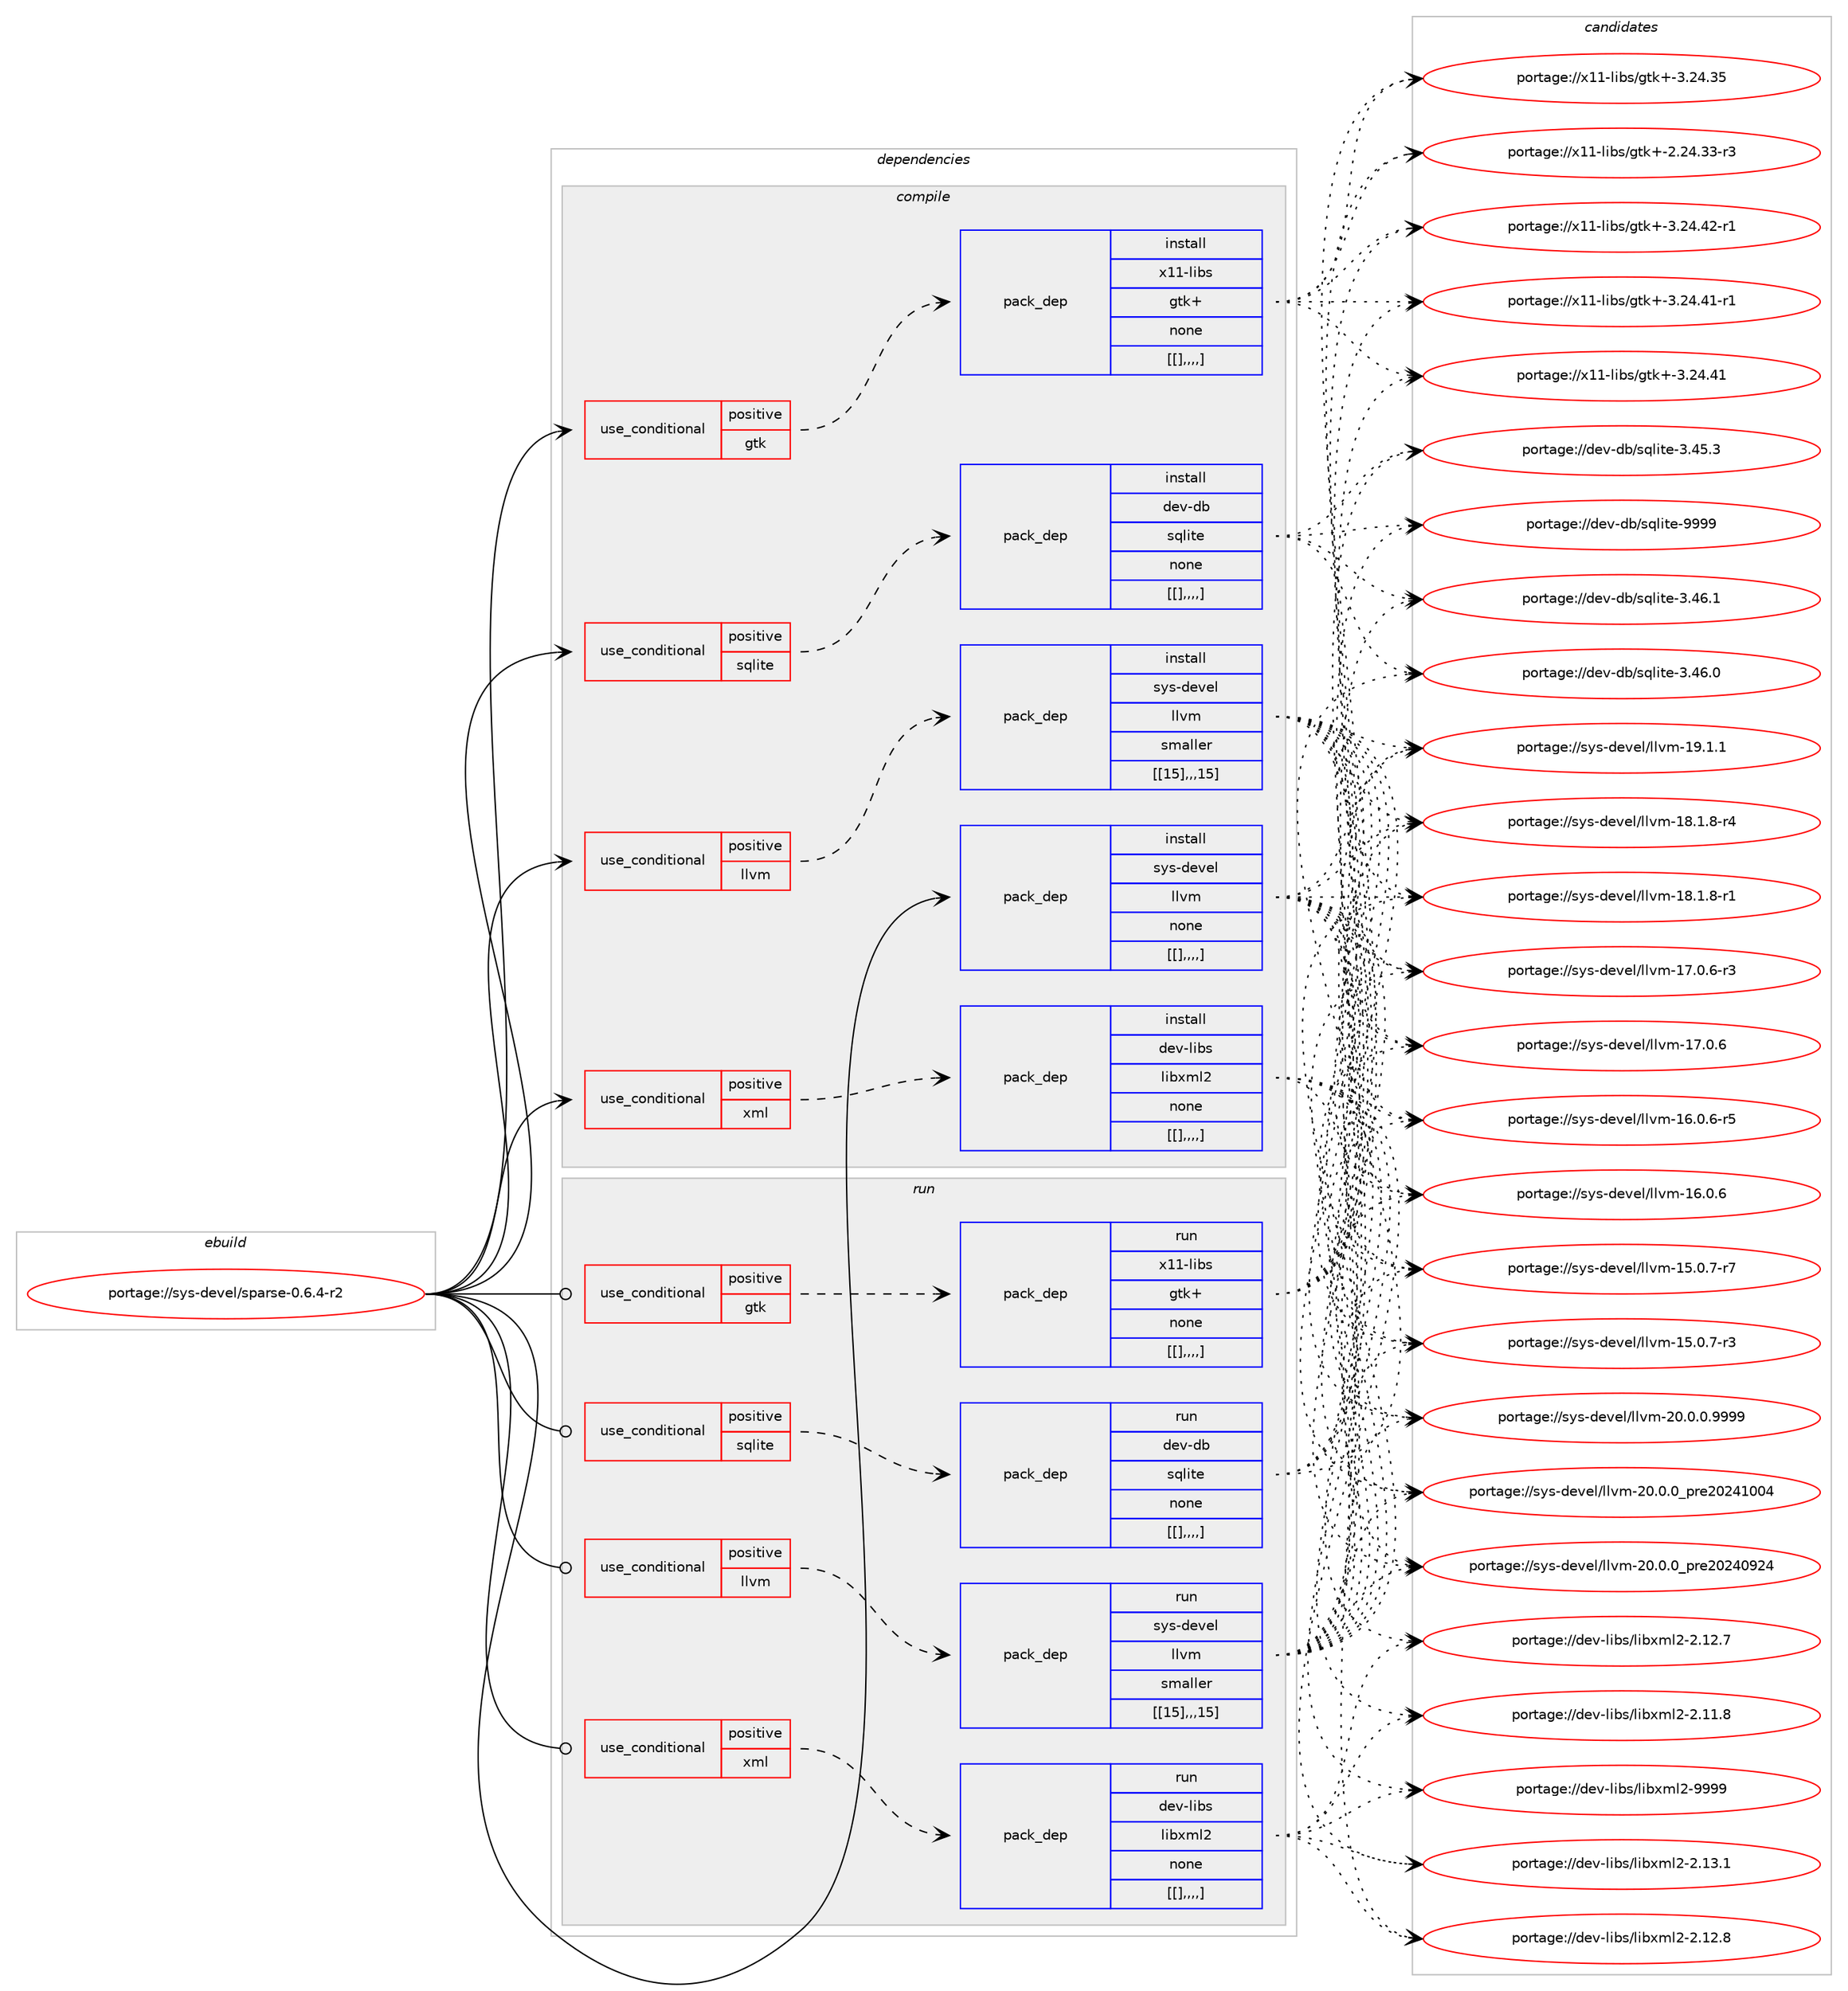 digraph prolog {

# *************
# Graph options
# *************

newrank=true;
concentrate=true;
compound=true;
graph [rankdir=LR,fontname=Helvetica,fontsize=10,ranksep=1.5];#, ranksep=2.5, nodesep=0.2];
edge  [arrowhead=vee];
node  [fontname=Helvetica,fontsize=10];

# **********
# The ebuild
# **********

subgraph cluster_leftcol {
color=gray;
label=<<i>ebuild</i>>;
id [label="portage://sys-devel/sparse-0.6.4-r2", color=red, width=4, href="../sys-devel/sparse-0.6.4-r2.svg"];
}

# ****************
# The dependencies
# ****************

subgraph cluster_midcol {
color=gray;
label=<<i>dependencies</i>>;
subgraph cluster_compile {
fillcolor="#eeeeee";
style=filled;
label=<<i>compile</i>>;
subgraph cond3490 {
dependency9841 [label=<<TABLE BORDER="0" CELLBORDER="1" CELLSPACING="0" CELLPADDING="4"><TR><TD ROWSPAN="3" CELLPADDING="10">use_conditional</TD></TR><TR><TD>positive</TD></TR><TR><TD>gtk</TD></TR></TABLE>>, shape=none, color=red];
subgraph pack6323 {
dependency9842 [label=<<TABLE BORDER="0" CELLBORDER="1" CELLSPACING="0" CELLPADDING="4" WIDTH="220"><TR><TD ROWSPAN="6" CELLPADDING="30">pack_dep</TD></TR><TR><TD WIDTH="110">install</TD></TR><TR><TD>x11-libs</TD></TR><TR><TD>gtk+</TD></TR><TR><TD>none</TD></TR><TR><TD>[[],,,,]</TD></TR></TABLE>>, shape=none, color=blue];
}
dependency9841:e -> dependency9842:w [weight=20,style="dashed",arrowhead="vee"];
}
id:e -> dependency9841:w [weight=20,style="solid",arrowhead="vee"];
subgraph cond3491 {
dependency9843 [label=<<TABLE BORDER="0" CELLBORDER="1" CELLSPACING="0" CELLPADDING="4"><TR><TD ROWSPAN="3" CELLPADDING="10">use_conditional</TD></TR><TR><TD>positive</TD></TR><TR><TD>llvm</TD></TR></TABLE>>, shape=none, color=red];
subgraph pack6324 {
dependency9844 [label=<<TABLE BORDER="0" CELLBORDER="1" CELLSPACING="0" CELLPADDING="4" WIDTH="220"><TR><TD ROWSPAN="6" CELLPADDING="30">pack_dep</TD></TR><TR><TD WIDTH="110">install</TD></TR><TR><TD>sys-devel</TD></TR><TR><TD>llvm</TD></TR><TR><TD>smaller</TD></TR><TR><TD>[[15],,,15]</TD></TR></TABLE>>, shape=none, color=blue];
}
dependency9843:e -> dependency9844:w [weight=20,style="dashed",arrowhead="vee"];
}
id:e -> dependency9843:w [weight=20,style="solid",arrowhead="vee"];
subgraph cond3492 {
dependency9845 [label=<<TABLE BORDER="0" CELLBORDER="1" CELLSPACING="0" CELLPADDING="4"><TR><TD ROWSPAN="3" CELLPADDING="10">use_conditional</TD></TR><TR><TD>positive</TD></TR><TR><TD>sqlite</TD></TR></TABLE>>, shape=none, color=red];
subgraph pack6325 {
dependency9846 [label=<<TABLE BORDER="0" CELLBORDER="1" CELLSPACING="0" CELLPADDING="4" WIDTH="220"><TR><TD ROWSPAN="6" CELLPADDING="30">pack_dep</TD></TR><TR><TD WIDTH="110">install</TD></TR><TR><TD>dev-db</TD></TR><TR><TD>sqlite</TD></TR><TR><TD>none</TD></TR><TR><TD>[[],,,,]</TD></TR></TABLE>>, shape=none, color=blue];
}
dependency9845:e -> dependency9846:w [weight=20,style="dashed",arrowhead="vee"];
}
id:e -> dependency9845:w [weight=20,style="solid",arrowhead="vee"];
subgraph cond3493 {
dependency9847 [label=<<TABLE BORDER="0" CELLBORDER="1" CELLSPACING="0" CELLPADDING="4"><TR><TD ROWSPAN="3" CELLPADDING="10">use_conditional</TD></TR><TR><TD>positive</TD></TR><TR><TD>xml</TD></TR></TABLE>>, shape=none, color=red];
subgraph pack6326 {
dependency9848 [label=<<TABLE BORDER="0" CELLBORDER="1" CELLSPACING="0" CELLPADDING="4" WIDTH="220"><TR><TD ROWSPAN="6" CELLPADDING="30">pack_dep</TD></TR><TR><TD WIDTH="110">install</TD></TR><TR><TD>dev-libs</TD></TR><TR><TD>libxml2</TD></TR><TR><TD>none</TD></TR><TR><TD>[[],,,,]</TD></TR></TABLE>>, shape=none, color=blue];
}
dependency9847:e -> dependency9848:w [weight=20,style="dashed",arrowhead="vee"];
}
id:e -> dependency9847:w [weight=20,style="solid",arrowhead="vee"];
subgraph pack6327 {
dependency9849 [label=<<TABLE BORDER="0" CELLBORDER="1" CELLSPACING="0" CELLPADDING="4" WIDTH="220"><TR><TD ROWSPAN="6" CELLPADDING="30">pack_dep</TD></TR><TR><TD WIDTH="110">install</TD></TR><TR><TD>sys-devel</TD></TR><TR><TD>llvm</TD></TR><TR><TD>none</TD></TR><TR><TD>[[],,,,]</TD></TR></TABLE>>, shape=none, color=blue];
}
id:e -> dependency9849:w [weight=20,style="solid",arrowhead="vee"];
}
subgraph cluster_compileandrun {
fillcolor="#eeeeee";
style=filled;
label=<<i>compile and run</i>>;
}
subgraph cluster_run {
fillcolor="#eeeeee";
style=filled;
label=<<i>run</i>>;
subgraph cond3494 {
dependency9850 [label=<<TABLE BORDER="0" CELLBORDER="1" CELLSPACING="0" CELLPADDING="4"><TR><TD ROWSPAN="3" CELLPADDING="10">use_conditional</TD></TR><TR><TD>positive</TD></TR><TR><TD>gtk</TD></TR></TABLE>>, shape=none, color=red];
subgraph pack6328 {
dependency9851 [label=<<TABLE BORDER="0" CELLBORDER="1" CELLSPACING="0" CELLPADDING="4" WIDTH="220"><TR><TD ROWSPAN="6" CELLPADDING="30">pack_dep</TD></TR><TR><TD WIDTH="110">run</TD></TR><TR><TD>x11-libs</TD></TR><TR><TD>gtk+</TD></TR><TR><TD>none</TD></TR><TR><TD>[[],,,,]</TD></TR></TABLE>>, shape=none, color=blue];
}
dependency9850:e -> dependency9851:w [weight=20,style="dashed",arrowhead="vee"];
}
id:e -> dependency9850:w [weight=20,style="solid",arrowhead="odot"];
subgraph cond3495 {
dependency9852 [label=<<TABLE BORDER="0" CELLBORDER="1" CELLSPACING="0" CELLPADDING="4"><TR><TD ROWSPAN="3" CELLPADDING="10">use_conditional</TD></TR><TR><TD>positive</TD></TR><TR><TD>llvm</TD></TR></TABLE>>, shape=none, color=red];
subgraph pack6329 {
dependency9853 [label=<<TABLE BORDER="0" CELLBORDER="1" CELLSPACING="0" CELLPADDING="4" WIDTH="220"><TR><TD ROWSPAN="6" CELLPADDING="30">pack_dep</TD></TR><TR><TD WIDTH="110">run</TD></TR><TR><TD>sys-devel</TD></TR><TR><TD>llvm</TD></TR><TR><TD>smaller</TD></TR><TR><TD>[[15],,,15]</TD></TR></TABLE>>, shape=none, color=blue];
}
dependency9852:e -> dependency9853:w [weight=20,style="dashed",arrowhead="vee"];
}
id:e -> dependency9852:w [weight=20,style="solid",arrowhead="odot"];
subgraph cond3496 {
dependency9854 [label=<<TABLE BORDER="0" CELLBORDER="1" CELLSPACING="0" CELLPADDING="4"><TR><TD ROWSPAN="3" CELLPADDING="10">use_conditional</TD></TR><TR><TD>positive</TD></TR><TR><TD>sqlite</TD></TR></TABLE>>, shape=none, color=red];
subgraph pack6330 {
dependency9855 [label=<<TABLE BORDER="0" CELLBORDER="1" CELLSPACING="0" CELLPADDING="4" WIDTH="220"><TR><TD ROWSPAN="6" CELLPADDING="30">pack_dep</TD></TR><TR><TD WIDTH="110">run</TD></TR><TR><TD>dev-db</TD></TR><TR><TD>sqlite</TD></TR><TR><TD>none</TD></TR><TR><TD>[[],,,,]</TD></TR></TABLE>>, shape=none, color=blue];
}
dependency9854:e -> dependency9855:w [weight=20,style="dashed",arrowhead="vee"];
}
id:e -> dependency9854:w [weight=20,style="solid",arrowhead="odot"];
subgraph cond3497 {
dependency9856 [label=<<TABLE BORDER="0" CELLBORDER="1" CELLSPACING="0" CELLPADDING="4"><TR><TD ROWSPAN="3" CELLPADDING="10">use_conditional</TD></TR><TR><TD>positive</TD></TR><TR><TD>xml</TD></TR></TABLE>>, shape=none, color=red];
subgraph pack6331 {
dependency9857 [label=<<TABLE BORDER="0" CELLBORDER="1" CELLSPACING="0" CELLPADDING="4" WIDTH="220"><TR><TD ROWSPAN="6" CELLPADDING="30">pack_dep</TD></TR><TR><TD WIDTH="110">run</TD></TR><TR><TD>dev-libs</TD></TR><TR><TD>libxml2</TD></TR><TR><TD>none</TD></TR><TR><TD>[[],,,,]</TD></TR></TABLE>>, shape=none, color=blue];
}
dependency9856:e -> dependency9857:w [weight=20,style="dashed",arrowhead="vee"];
}
id:e -> dependency9856:w [weight=20,style="solid",arrowhead="odot"];
}
}

# **************
# The candidates
# **************

subgraph cluster_choices {
rank=same;
color=gray;
label=<<i>candidates</i>>;

subgraph choice6323 {
color=black;
nodesep=1;
choice12049494510810598115471031161074345514650524652504511449 [label="portage://x11-libs/gtk+-3.24.42-r1", color=red, width=4,href="../x11-libs/gtk+-3.24.42-r1.svg"];
choice12049494510810598115471031161074345514650524652494511449 [label="portage://x11-libs/gtk+-3.24.41-r1", color=red, width=4,href="../x11-libs/gtk+-3.24.41-r1.svg"];
choice1204949451081059811547103116107434551465052465249 [label="portage://x11-libs/gtk+-3.24.41", color=red, width=4,href="../x11-libs/gtk+-3.24.41.svg"];
choice1204949451081059811547103116107434551465052465153 [label="portage://x11-libs/gtk+-3.24.35", color=red, width=4,href="../x11-libs/gtk+-3.24.35.svg"];
choice12049494510810598115471031161074345504650524651514511451 [label="portage://x11-libs/gtk+-2.24.33-r3", color=red, width=4,href="../x11-libs/gtk+-2.24.33-r3.svg"];
dependency9842:e -> choice12049494510810598115471031161074345514650524652504511449:w [style=dotted,weight="100"];
dependency9842:e -> choice12049494510810598115471031161074345514650524652494511449:w [style=dotted,weight="100"];
dependency9842:e -> choice1204949451081059811547103116107434551465052465249:w [style=dotted,weight="100"];
dependency9842:e -> choice1204949451081059811547103116107434551465052465153:w [style=dotted,weight="100"];
dependency9842:e -> choice12049494510810598115471031161074345504650524651514511451:w [style=dotted,weight="100"];
}
subgraph choice6324 {
color=black;
nodesep=1;
choice1151211154510010111810110847108108118109455048464846484657575757 [label="portage://sys-devel/llvm-20.0.0.9999", color=red, width=4,href="../sys-devel/llvm-20.0.0.9999.svg"];
choice115121115451001011181011084710810811810945504846484648951121141015048505249484852 [label="portage://sys-devel/llvm-20.0.0_pre20241004", color=red, width=4,href="../sys-devel/llvm-20.0.0_pre20241004.svg"];
choice115121115451001011181011084710810811810945504846484648951121141015048505248575052 [label="portage://sys-devel/llvm-20.0.0_pre20240924", color=red, width=4,href="../sys-devel/llvm-20.0.0_pre20240924.svg"];
choice115121115451001011181011084710810811810945495746494649 [label="portage://sys-devel/llvm-19.1.1", color=red, width=4,href="../sys-devel/llvm-19.1.1.svg"];
choice1151211154510010111810110847108108118109454956464946564511452 [label="portage://sys-devel/llvm-18.1.8-r4", color=red, width=4,href="../sys-devel/llvm-18.1.8-r4.svg"];
choice1151211154510010111810110847108108118109454956464946564511449 [label="portage://sys-devel/llvm-18.1.8-r1", color=red, width=4,href="../sys-devel/llvm-18.1.8-r1.svg"];
choice1151211154510010111810110847108108118109454955464846544511451 [label="portage://sys-devel/llvm-17.0.6-r3", color=red, width=4,href="../sys-devel/llvm-17.0.6-r3.svg"];
choice115121115451001011181011084710810811810945495546484654 [label="portage://sys-devel/llvm-17.0.6", color=red, width=4,href="../sys-devel/llvm-17.0.6.svg"];
choice1151211154510010111810110847108108118109454954464846544511453 [label="portage://sys-devel/llvm-16.0.6-r5", color=red, width=4,href="../sys-devel/llvm-16.0.6-r5.svg"];
choice115121115451001011181011084710810811810945495446484654 [label="portage://sys-devel/llvm-16.0.6", color=red, width=4,href="../sys-devel/llvm-16.0.6.svg"];
choice1151211154510010111810110847108108118109454953464846554511455 [label="portage://sys-devel/llvm-15.0.7-r7", color=red, width=4,href="../sys-devel/llvm-15.0.7-r7.svg"];
choice1151211154510010111810110847108108118109454953464846554511451 [label="portage://sys-devel/llvm-15.0.7-r3", color=red, width=4,href="../sys-devel/llvm-15.0.7-r3.svg"];
dependency9844:e -> choice1151211154510010111810110847108108118109455048464846484657575757:w [style=dotted,weight="100"];
dependency9844:e -> choice115121115451001011181011084710810811810945504846484648951121141015048505249484852:w [style=dotted,weight="100"];
dependency9844:e -> choice115121115451001011181011084710810811810945504846484648951121141015048505248575052:w [style=dotted,weight="100"];
dependency9844:e -> choice115121115451001011181011084710810811810945495746494649:w [style=dotted,weight="100"];
dependency9844:e -> choice1151211154510010111810110847108108118109454956464946564511452:w [style=dotted,weight="100"];
dependency9844:e -> choice1151211154510010111810110847108108118109454956464946564511449:w [style=dotted,weight="100"];
dependency9844:e -> choice1151211154510010111810110847108108118109454955464846544511451:w [style=dotted,weight="100"];
dependency9844:e -> choice115121115451001011181011084710810811810945495546484654:w [style=dotted,weight="100"];
dependency9844:e -> choice1151211154510010111810110847108108118109454954464846544511453:w [style=dotted,weight="100"];
dependency9844:e -> choice115121115451001011181011084710810811810945495446484654:w [style=dotted,weight="100"];
dependency9844:e -> choice1151211154510010111810110847108108118109454953464846554511455:w [style=dotted,weight="100"];
dependency9844:e -> choice1151211154510010111810110847108108118109454953464846554511451:w [style=dotted,weight="100"];
}
subgraph choice6325 {
color=black;
nodesep=1;
choice1001011184510098471151131081051161014557575757 [label="portage://dev-db/sqlite-9999", color=red, width=4,href="../dev-db/sqlite-9999.svg"];
choice10010111845100984711511310810511610145514652544649 [label="portage://dev-db/sqlite-3.46.1", color=red, width=4,href="../dev-db/sqlite-3.46.1.svg"];
choice10010111845100984711511310810511610145514652544648 [label="portage://dev-db/sqlite-3.46.0", color=red, width=4,href="../dev-db/sqlite-3.46.0.svg"];
choice10010111845100984711511310810511610145514652534651 [label="portage://dev-db/sqlite-3.45.3", color=red, width=4,href="../dev-db/sqlite-3.45.3.svg"];
dependency9846:e -> choice1001011184510098471151131081051161014557575757:w [style=dotted,weight="100"];
dependency9846:e -> choice10010111845100984711511310810511610145514652544649:w [style=dotted,weight="100"];
dependency9846:e -> choice10010111845100984711511310810511610145514652544648:w [style=dotted,weight="100"];
dependency9846:e -> choice10010111845100984711511310810511610145514652534651:w [style=dotted,weight="100"];
}
subgraph choice6326 {
color=black;
nodesep=1;
choice10010111845108105981154710810598120109108504557575757 [label="portage://dev-libs/libxml2-9999", color=red, width=4,href="../dev-libs/libxml2-9999.svg"];
choice100101118451081059811547108105981201091085045504649514649 [label="portage://dev-libs/libxml2-2.13.1", color=red, width=4,href="../dev-libs/libxml2-2.13.1.svg"];
choice100101118451081059811547108105981201091085045504649504656 [label="portage://dev-libs/libxml2-2.12.8", color=red, width=4,href="../dev-libs/libxml2-2.12.8.svg"];
choice100101118451081059811547108105981201091085045504649504655 [label="portage://dev-libs/libxml2-2.12.7", color=red, width=4,href="../dev-libs/libxml2-2.12.7.svg"];
choice100101118451081059811547108105981201091085045504649494656 [label="portage://dev-libs/libxml2-2.11.8", color=red, width=4,href="../dev-libs/libxml2-2.11.8.svg"];
dependency9848:e -> choice10010111845108105981154710810598120109108504557575757:w [style=dotted,weight="100"];
dependency9848:e -> choice100101118451081059811547108105981201091085045504649514649:w [style=dotted,weight="100"];
dependency9848:e -> choice100101118451081059811547108105981201091085045504649504656:w [style=dotted,weight="100"];
dependency9848:e -> choice100101118451081059811547108105981201091085045504649504655:w [style=dotted,weight="100"];
dependency9848:e -> choice100101118451081059811547108105981201091085045504649494656:w [style=dotted,weight="100"];
}
subgraph choice6327 {
color=black;
nodesep=1;
choice1151211154510010111810110847108108118109455048464846484657575757 [label="portage://sys-devel/llvm-20.0.0.9999", color=red, width=4,href="../sys-devel/llvm-20.0.0.9999.svg"];
choice115121115451001011181011084710810811810945504846484648951121141015048505249484852 [label="portage://sys-devel/llvm-20.0.0_pre20241004", color=red, width=4,href="../sys-devel/llvm-20.0.0_pre20241004.svg"];
choice115121115451001011181011084710810811810945504846484648951121141015048505248575052 [label="portage://sys-devel/llvm-20.0.0_pre20240924", color=red, width=4,href="../sys-devel/llvm-20.0.0_pre20240924.svg"];
choice115121115451001011181011084710810811810945495746494649 [label="portage://sys-devel/llvm-19.1.1", color=red, width=4,href="../sys-devel/llvm-19.1.1.svg"];
choice1151211154510010111810110847108108118109454956464946564511452 [label="portage://sys-devel/llvm-18.1.8-r4", color=red, width=4,href="../sys-devel/llvm-18.1.8-r4.svg"];
choice1151211154510010111810110847108108118109454956464946564511449 [label="portage://sys-devel/llvm-18.1.8-r1", color=red, width=4,href="../sys-devel/llvm-18.1.8-r1.svg"];
choice1151211154510010111810110847108108118109454955464846544511451 [label="portage://sys-devel/llvm-17.0.6-r3", color=red, width=4,href="../sys-devel/llvm-17.0.6-r3.svg"];
choice115121115451001011181011084710810811810945495546484654 [label="portage://sys-devel/llvm-17.0.6", color=red, width=4,href="../sys-devel/llvm-17.0.6.svg"];
choice1151211154510010111810110847108108118109454954464846544511453 [label="portage://sys-devel/llvm-16.0.6-r5", color=red, width=4,href="../sys-devel/llvm-16.0.6-r5.svg"];
choice115121115451001011181011084710810811810945495446484654 [label="portage://sys-devel/llvm-16.0.6", color=red, width=4,href="../sys-devel/llvm-16.0.6.svg"];
choice1151211154510010111810110847108108118109454953464846554511455 [label="portage://sys-devel/llvm-15.0.7-r7", color=red, width=4,href="../sys-devel/llvm-15.0.7-r7.svg"];
choice1151211154510010111810110847108108118109454953464846554511451 [label="portage://sys-devel/llvm-15.0.7-r3", color=red, width=4,href="../sys-devel/llvm-15.0.7-r3.svg"];
dependency9849:e -> choice1151211154510010111810110847108108118109455048464846484657575757:w [style=dotted,weight="100"];
dependency9849:e -> choice115121115451001011181011084710810811810945504846484648951121141015048505249484852:w [style=dotted,weight="100"];
dependency9849:e -> choice115121115451001011181011084710810811810945504846484648951121141015048505248575052:w [style=dotted,weight="100"];
dependency9849:e -> choice115121115451001011181011084710810811810945495746494649:w [style=dotted,weight="100"];
dependency9849:e -> choice1151211154510010111810110847108108118109454956464946564511452:w [style=dotted,weight="100"];
dependency9849:e -> choice1151211154510010111810110847108108118109454956464946564511449:w [style=dotted,weight="100"];
dependency9849:e -> choice1151211154510010111810110847108108118109454955464846544511451:w [style=dotted,weight="100"];
dependency9849:e -> choice115121115451001011181011084710810811810945495546484654:w [style=dotted,weight="100"];
dependency9849:e -> choice1151211154510010111810110847108108118109454954464846544511453:w [style=dotted,weight="100"];
dependency9849:e -> choice115121115451001011181011084710810811810945495446484654:w [style=dotted,weight="100"];
dependency9849:e -> choice1151211154510010111810110847108108118109454953464846554511455:w [style=dotted,weight="100"];
dependency9849:e -> choice1151211154510010111810110847108108118109454953464846554511451:w [style=dotted,weight="100"];
}
subgraph choice6328 {
color=black;
nodesep=1;
choice12049494510810598115471031161074345514650524652504511449 [label="portage://x11-libs/gtk+-3.24.42-r1", color=red, width=4,href="../x11-libs/gtk+-3.24.42-r1.svg"];
choice12049494510810598115471031161074345514650524652494511449 [label="portage://x11-libs/gtk+-3.24.41-r1", color=red, width=4,href="../x11-libs/gtk+-3.24.41-r1.svg"];
choice1204949451081059811547103116107434551465052465249 [label="portage://x11-libs/gtk+-3.24.41", color=red, width=4,href="../x11-libs/gtk+-3.24.41.svg"];
choice1204949451081059811547103116107434551465052465153 [label="portage://x11-libs/gtk+-3.24.35", color=red, width=4,href="../x11-libs/gtk+-3.24.35.svg"];
choice12049494510810598115471031161074345504650524651514511451 [label="portage://x11-libs/gtk+-2.24.33-r3", color=red, width=4,href="../x11-libs/gtk+-2.24.33-r3.svg"];
dependency9851:e -> choice12049494510810598115471031161074345514650524652504511449:w [style=dotted,weight="100"];
dependency9851:e -> choice12049494510810598115471031161074345514650524652494511449:w [style=dotted,weight="100"];
dependency9851:e -> choice1204949451081059811547103116107434551465052465249:w [style=dotted,weight="100"];
dependency9851:e -> choice1204949451081059811547103116107434551465052465153:w [style=dotted,weight="100"];
dependency9851:e -> choice12049494510810598115471031161074345504650524651514511451:w [style=dotted,weight="100"];
}
subgraph choice6329 {
color=black;
nodesep=1;
choice1151211154510010111810110847108108118109455048464846484657575757 [label="portage://sys-devel/llvm-20.0.0.9999", color=red, width=4,href="../sys-devel/llvm-20.0.0.9999.svg"];
choice115121115451001011181011084710810811810945504846484648951121141015048505249484852 [label="portage://sys-devel/llvm-20.0.0_pre20241004", color=red, width=4,href="../sys-devel/llvm-20.0.0_pre20241004.svg"];
choice115121115451001011181011084710810811810945504846484648951121141015048505248575052 [label="portage://sys-devel/llvm-20.0.0_pre20240924", color=red, width=4,href="../sys-devel/llvm-20.0.0_pre20240924.svg"];
choice115121115451001011181011084710810811810945495746494649 [label="portage://sys-devel/llvm-19.1.1", color=red, width=4,href="../sys-devel/llvm-19.1.1.svg"];
choice1151211154510010111810110847108108118109454956464946564511452 [label="portage://sys-devel/llvm-18.1.8-r4", color=red, width=4,href="../sys-devel/llvm-18.1.8-r4.svg"];
choice1151211154510010111810110847108108118109454956464946564511449 [label="portage://sys-devel/llvm-18.1.8-r1", color=red, width=4,href="../sys-devel/llvm-18.1.8-r1.svg"];
choice1151211154510010111810110847108108118109454955464846544511451 [label="portage://sys-devel/llvm-17.0.6-r3", color=red, width=4,href="../sys-devel/llvm-17.0.6-r3.svg"];
choice115121115451001011181011084710810811810945495546484654 [label="portage://sys-devel/llvm-17.0.6", color=red, width=4,href="../sys-devel/llvm-17.0.6.svg"];
choice1151211154510010111810110847108108118109454954464846544511453 [label="portage://sys-devel/llvm-16.0.6-r5", color=red, width=4,href="../sys-devel/llvm-16.0.6-r5.svg"];
choice115121115451001011181011084710810811810945495446484654 [label="portage://sys-devel/llvm-16.0.6", color=red, width=4,href="../sys-devel/llvm-16.0.6.svg"];
choice1151211154510010111810110847108108118109454953464846554511455 [label="portage://sys-devel/llvm-15.0.7-r7", color=red, width=4,href="../sys-devel/llvm-15.0.7-r7.svg"];
choice1151211154510010111810110847108108118109454953464846554511451 [label="portage://sys-devel/llvm-15.0.7-r3", color=red, width=4,href="../sys-devel/llvm-15.0.7-r3.svg"];
dependency9853:e -> choice1151211154510010111810110847108108118109455048464846484657575757:w [style=dotted,weight="100"];
dependency9853:e -> choice115121115451001011181011084710810811810945504846484648951121141015048505249484852:w [style=dotted,weight="100"];
dependency9853:e -> choice115121115451001011181011084710810811810945504846484648951121141015048505248575052:w [style=dotted,weight="100"];
dependency9853:e -> choice115121115451001011181011084710810811810945495746494649:w [style=dotted,weight="100"];
dependency9853:e -> choice1151211154510010111810110847108108118109454956464946564511452:w [style=dotted,weight="100"];
dependency9853:e -> choice1151211154510010111810110847108108118109454956464946564511449:w [style=dotted,weight="100"];
dependency9853:e -> choice1151211154510010111810110847108108118109454955464846544511451:w [style=dotted,weight="100"];
dependency9853:e -> choice115121115451001011181011084710810811810945495546484654:w [style=dotted,weight="100"];
dependency9853:e -> choice1151211154510010111810110847108108118109454954464846544511453:w [style=dotted,weight="100"];
dependency9853:e -> choice115121115451001011181011084710810811810945495446484654:w [style=dotted,weight="100"];
dependency9853:e -> choice1151211154510010111810110847108108118109454953464846554511455:w [style=dotted,weight="100"];
dependency9853:e -> choice1151211154510010111810110847108108118109454953464846554511451:w [style=dotted,weight="100"];
}
subgraph choice6330 {
color=black;
nodesep=1;
choice1001011184510098471151131081051161014557575757 [label="portage://dev-db/sqlite-9999", color=red, width=4,href="../dev-db/sqlite-9999.svg"];
choice10010111845100984711511310810511610145514652544649 [label="portage://dev-db/sqlite-3.46.1", color=red, width=4,href="../dev-db/sqlite-3.46.1.svg"];
choice10010111845100984711511310810511610145514652544648 [label="portage://dev-db/sqlite-3.46.0", color=red, width=4,href="../dev-db/sqlite-3.46.0.svg"];
choice10010111845100984711511310810511610145514652534651 [label="portage://dev-db/sqlite-3.45.3", color=red, width=4,href="../dev-db/sqlite-3.45.3.svg"];
dependency9855:e -> choice1001011184510098471151131081051161014557575757:w [style=dotted,weight="100"];
dependency9855:e -> choice10010111845100984711511310810511610145514652544649:w [style=dotted,weight="100"];
dependency9855:e -> choice10010111845100984711511310810511610145514652544648:w [style=dotted,weight="100"];
dependency9855:e -> choice10010111845100984711511310810511610145514652534651:w [style=dotted,weight="100"];
}
subgraph choice6331 {
color=black;
nodesep=1;
choice10010111845108105981154710810598120109108504557575757 [label="portage://dev-libs/libxml2-9999", color=red, width=4,href="../dev-libs/libxml2-9999.svg"];
choice100101118451081059811547108105981201091085045504649514649 [label="portage://dev-libs/libxml2-2.13.1", color=red, width=4,href="../dev-libs/libxml2-2.13.1.svg"];
choice100101118451081059811547108105981201091085045504649504656 [label="portage://dev-libs/libxml2-2.12.8", color=red, width=4,href="../dev-libs/libxml2-2.12.8.svg"];
choice100101118451081059811547108105981201091085045504649504655 [label="portage://dev-libs/libxml2-2.12.7", color=red, width=4,href="../dev-libs/libxml2-2.12.7.svg"];
choice100101118451081059811547108105981201091085045504649494656 [label="portage://dev-libs/libxml2-2.11.8", color=red, width=4,href="../dev-libs/libxml2-2.11.8.svg"];
dependency9857:e -> choice10010111845108105981154710810598120109108504557575757:w [style=dotted,weight="100"];
dependency9857:e -> choice100101118451081059811547108105981201091085045504649514649:w [style=dotted,weight="100"];
dependency9857:e -> choice100101118451081059811547108105981201091085045504649504656:w [style=dotted,weight="100"];
dependency9857:e -> choice100101118451081059811547108105981201091085045504649504655:w [style=dotted,weight="100"];
dependency9857:e -> choice100101118451081059811547108105981201091085045504649494656:w [style=dotted,weight="100"];
}
}

}
